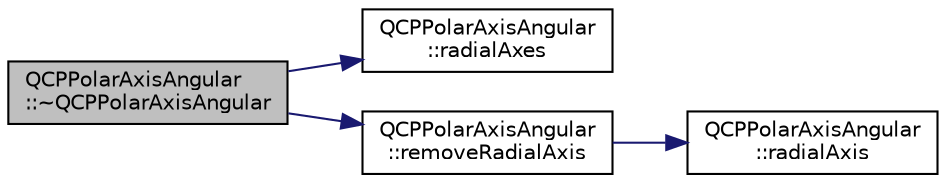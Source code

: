 digraph "QCPPolarAxisAngular::~QCPPolarAxisAngular"
{
 // LATEX_PDF_SIZE
  edge [fontname="Helvetica",fontsize="10",labelfontname="Helvetica",labelfontsize="10"];
  node [fontname="Helvetica",fontsize="10",shape=record];
  rankdir="LR";
  Node1 [label="QCPPolarAxisAngular\l::~QCPPolarAxisAngular",height=0.2,width=0.4,color="black", fillcolor="grey75", style="filled", fontcolor="black",tooltip=" "];
  Node1 -> Node2 [color="midnightblue",fontsize="10",style="solid",fontname="Helvetica"];
  Node2 [label="QCPPolarAxisAngular\l::radialAxes",height=0.2,width=0.4,color="black", fillcolor="white", style="filled",URL="$classQCPPolarAxisAngular.html#ab3880298df8867253a535045d5a045a1",tooltip=" "];
  Node1 -> Node3 [color="midnightblue",fontsize="10",style="solid",fontname="Helvetica"];
  Node3 [label="QCPPolarAxisAngular\l::removeRadialAxis",height=0.2,width=0.4,color="black", fillcolor="white", style="filled",URL="$classQCPPolarAxisAngular.html#a4a621a38de7b6d3844b47dd243092958",tooltip=" "];
  Node3 -> Node4 [color="midnightblue",fontsize="10",style="solid",fontname="Helvetica"];
  Node4 [label="QCPPolarAxisAngular\l::radialAxis",height=0.2,width=0.4,color="black", fillcolor="white", style="filled",URL="$classQCPPolarAxisAngular.html#aa911d67b990aa1413bb7b63d6d7e36fe",tooltip=" "];
}
